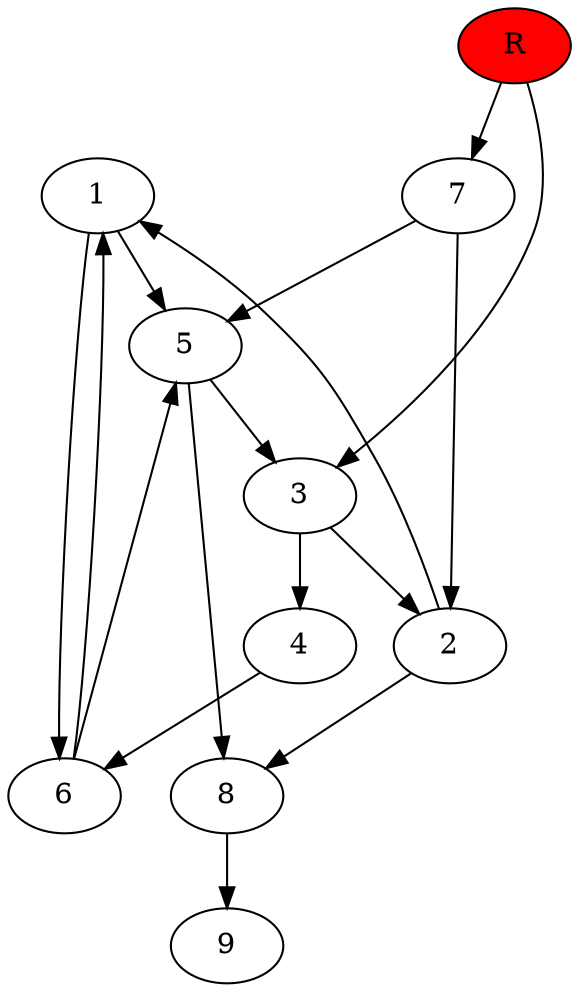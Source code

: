 digraph prb39737 {
	1
	2
	3
	4
	5
	6
	7
	8
	R [fillcolor="#ff0000" style=filled]
	1 -> 5
	1 -> 6
	2 -> 1
	2 -> 8
	3 -> 2
	3 -> 4
	4 -> 6
	5 -> 3
	5 -> 8
	6 -> 1
	6 -> 5
	7 -> 2
	7 -> 5
	8 -> 9
	R -> 3
	R -> 7
}
